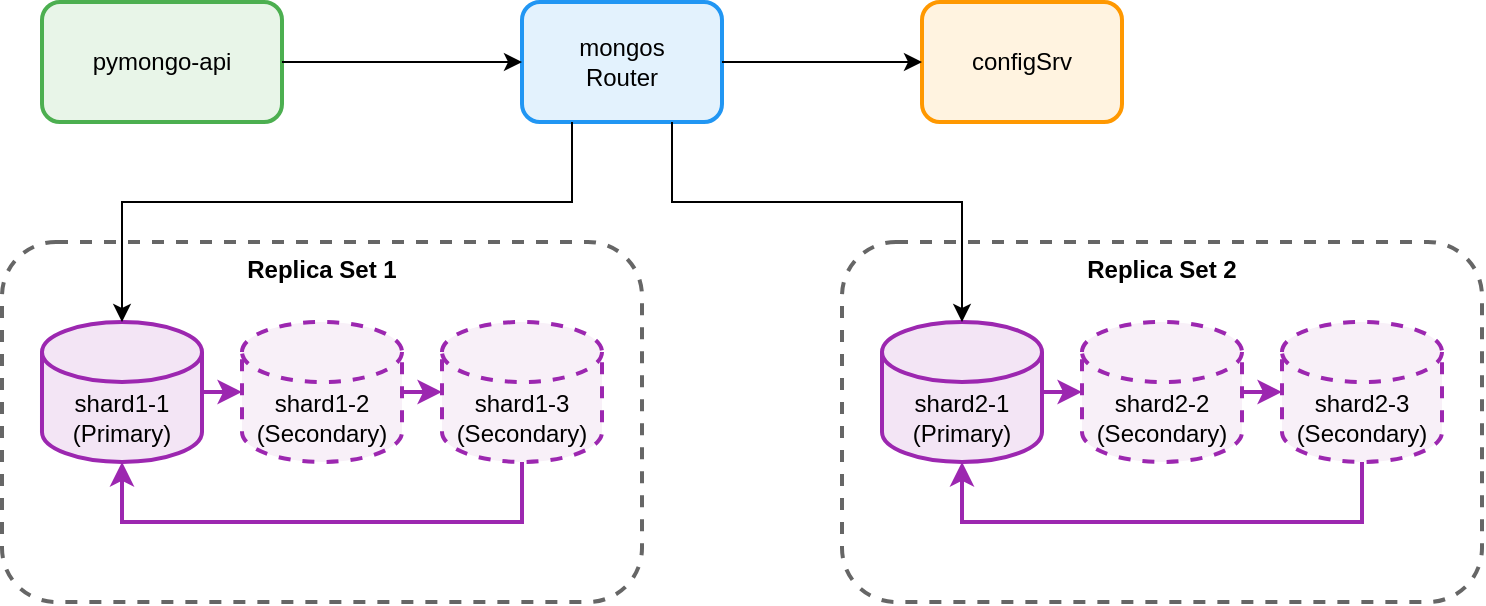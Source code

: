 <mxfile version="24.6.4" type="device">
  <diagram name="Page-1" id="solution2-diagram">
    <mxGraphModel dx="1400" dy="900" grid="1" gridSize="10" guides="1" tooltips="1" connect="1" arrows="1" fold="1" page="1" pageScale="1" pageWidth="1400" pageHeight="900" math="0" shadow="0">
      <root>
        <mxCell id="0" />
        <mxCell id="1" parent="0" />
        
        <!-- Application -->
        <mxCell id="app-2" value="pymongo-api" style="rounded=1;whiteSpace=wrap;html=1;fillColor=#E8F5E8;strokeColor=#4CAF50;strokeWidth=2;" vertex="1" parent="1">
          <mxGeometry x="80" y="80" width="120" height="60" as="geometry" />
        </mxCell>
        
        <!-- mongos Router -->
        <mxCell id="mongos-2" value="mongos&#xa;Router" style="rounded=1;whiteSpace=wrap;html=1;fillColor=#E3F2FD;strokeColor=#2196F3;strokeWidth=2;" vertex="1" parent="1">
          <mxGeometry x="320" y="80" width="100" height="60" as="geometry" />
        </mxCell>
        
        <!-- Config Server -->
        <mxCell id="config-2" value="configSrv" style="rounded=1;whiteSpace=wrap;html=1;fillColor=#FFF3E0;strokeColor=#FF9800;strokeWidth=2;" vertex="1" parent="1">
          <mxGeometry x="520" y="80" width="100" height="60" as="geometry" />
        </mxCell>
        
        <!-- Replica Set 1 Group Background -->
        <mxCell id="rs1-group" value="Replica Set 1" style="rounded=1;whiteSpace=wrap;html=1;fillColor=none;strokeColor=#666666;strokeWidth=2;dashed=1;verticalAlign=top;fontSize=12;fontStyle=1;" vertex="1" parent="1">
          <mxGeometry x="60" y="200" width="320" height="180" as="geometry" />
        </mxCell>
        
        <!-- Shard 1-1 Primary -->
        <mxCell id="shard1-1" value="shard1-1&#xa;(Primary)" style="shape=cylinder3;whiteSpace=wrap;html=1;boundedLbl=1;backgroundOutline=1;size=15;fillColor=#F3E5F5;strokeColor=#9C27B0;strokeWidth=2;" vertex="1" parent="1">
          <mxGeometry x="80" y="240" width="80" height="70" as="geometry" />
        </mxCell>
        
        <!-- Shard 1-2 Secondary -->
        <mxCell id="shard1-2" value="shard1-2&#xa;(Secondary)" style="shape=cylinder3;whiteSpace=wrap;html=1;boundedLbl=1;backgroundOutline=1;size=15;fillColor=#F8F0F8;strokeColor=#9C27B0;strokeWidth=2;dashed=1;" vertex="1" parent="1">
          <mxGeometry x="180" y="240" width="80" height="70" as="geometry" />
        </mxCell>
        
        <!-- Shard 1-3 Secondary -->
        <mxCell id="shard1-3" value="shard1-3&#xa;(Secondary)" style="shape=cylinder3;whiteSpace=wrap;html=1;boundedLbl=1;backgroundOutline=1;size=15;fillColor=#F8F0F8;strokeColor=#9C27B0;strokeWidth=2;dashed=1;" vertex="1" parent="1">
          <mxGeometry x="280" y="240" width="80" height="70" as="geometry" />
        </mxCell>
        
        <!-- Replica Set 2 Group Background -->
        <mxCell id="rs2-group" value="Replica Set 2" style="rounded=1;whiteSpace=wrap;html=1;fillColor=none;strokeColor=#666666;strokeWidth=2;dashed=1;verticalAlign=top;fontSize=12;fontStyle=1;" vertex="1" parent="1">
          <mxGeometry x="480" y="200" width="320" height="180" as="geometry" />
        </mxCell>
        
        <!-- Shard 2-1 Primary -->
        <mxCell id="shard2-1" value="shard2-1&#xa;(Primary)" style="shape=cylinder3;whiteSpace=wrap;html=1;boundedLbl=1;backgroundOutline=1;size=15;fillColor=#F3E5F5;strokeColor=#9C27B0;strokeWidth=2;" vertex="1" parent="1">
          <mxGeometry x="500" y="240" width="80" height="70" as="geometry" />
        </mxCell>
        
        <!-- Shard 2-2 Secondary -->
        <mxCell id="shard2-2" value="shard2-2&#xa;(Secondary)" style="shape=cylinder3;whiteSpace=wrap;html=1;boundedLbl=1;backgroundOutline=1;size=15;fillColor=#F8F0F8;strokeColor=#9C27B0;strokeWidth=2;dashed=1;" vertex="1" parent="1">
          <mxGeometry x="600" y="240" width="80" height="70" as="geometry" />
        </mxCell>
        
        <!-- Shard 2-3 Secondary -->
        <mxCell id="shard2-3" value="shard2-3&#xa;(Secondary)" style="shape=cylinder3;whiteSpace=wrap;html=1;boundedLbl=1;backgroundOutline=1;size=15;fillColor=#F8F0F8;strokeColor=#9C27B0;strokeWidth=2;dashed=1;" vertex="1" parent="1">
          <mxGeometry x="700" y="240" width="80" height="70" as="geometry" />
        </mxCell>
        
        <!-- Main Connections -->
        <!-- App to mongos -->
        <mxCell id="conn2-1" style="edgeStyle=orthogonalEdgeStyle;rounded=0;orthogonalLoop=1;jettySize=auto;html=1;exitX=1;exitY=0.5;exitDx=0;exitDy=0;entryX=0;entryY=0.5;entryDx=0;entryDy=0;" edge="1" parent="1" source="app-2" target="mongos-2">
          <mxGeometry relative="1" as="geometry" />
        </mxCell>
        
        <!-- mongos to config -->
        <mxCell id="conn2-2" style="edgeStyle=orthogonalEdgeStyle;rounded=0;orthogonalLoop=1;jettySize=auto;html=1;exitX=1;exitY=0.5;exitDx=0;exitDy=0;entryX=0;entryY=0.5;entryDx=0;entryDy=0;" edge="1" parent="1" source="mongos-2" target="config-2">
          <mxGeometry relative="1" as="geometry" />
        </mxCell>
        
        <!-- mongos to shard1-1 -->
        <mxCell id="conn2-3" style="edgeStyle=orthogonalEdgeStyle;rounded=0;orthogonalLoop=1;jettySize=auto;html=1;exitX=0.25;exitY=1;exitDx=0;exitDy=0;entryX=0.5;entryY=0;entryDx=0;entryDy=0;entryPerimeter=0;" edge="1" parent="1" source="mongos-2" target="shard1-1">
          <mxGeometry relative="1" as="geometry">
            <Array as="points">
              <mxPoint x="345" y="180" />
              <mxPoint x="120" y="180" />
            </Array>
          </mxGeometry>
        </mxCell>
        
        <!-- mongos to shard2-1 -->
        <mxCell id="conn2-4" style="edgeStyle=orthogonalEdgeStyle;rounded=0;orthogonalLoop=1;jettySize=auto;html=1;exitX=0.75;exitY=1;exitDx=0;exitDy=0;entryX=0.5;entryY=0;entryDx=0;entryDy=0;entryPerimeter=0;" edge="1" parent="1" source="mongos-2" target="shard2-1">
          <mxGeometry relative="1" as="geometry">
            <Array as="points">
              <mxPoint x="395" y="180" />
              <mxPoint x="540" y="180" />
            </Array>
          </mxGeometry>
        </mxCell>
        
        <!-- Replica Set 1 Connections -->
        <mxCell id="repl1-1" style="edgeStyle=orthogonalEdgeStyle;rounded=0;orthogonalLoop=1;jettySize=auto;html=1;exitX=1;exitY=0.5;exitDx=0;exitDy=0;exitPerimeter=0;entryX=0;entryY=0.5;entryDx=0;entryDy=0;entryPerimeter=0;strokeColor=#9C27B0;strokeWidth=2;" edge="1" parent="1" source="shard1-1" target="shard1-2">
          <mxGeometry relative="1" as="geometry" />
        </mxCell>
        
        <mxCell id="repl1-2" style="edgeStyle=orthogonalEdgeStyle;rounded=0;orthogonalLoop=1;jettySize=auto;html=1;exitX=1;exitY=0.5;exitDx=0;exitDy=0;exitPerimeter=0;entryX=0;entryY=0.5;entryDx=0;entryDy=0;entryPerimeter=0;strokeColor=#9C27B0;strokeWidth=2;" edge="1" parent="1" source="shard1-2" target="shard1-3">
          <mxGeometry relative="1" as="geometry" />
        </mxCell>
        
        <mxCell id="repl1-3" style="edgeStyle=orthogonalEdgeStyle;rounded=0;orthogonalLoop=1;jettySize=auto;html=1;exitX=0.5;exitY=1;exitDx=0;exitDy=0;exitPerimeter=0;entryX=0.5;entryY=1;entryDx=0;entryDy=0;entryPerimeter=0;strokeColor=#9C27B0;strokeWidth=2;" edge="1" parent="1" source="shard1-3" target="shard1-1">
          <mxGeometry relative="1" as="geometry">
            <Array as="points">
              <mxPoint x="320" y="340" />
              <mxPoint x="120" y="340" />
            </Array>
          </mxGeometry>
        </mxCell>
        
        <!-- Replica Set 2 Connections -->
        <mxCell id="repl2-1" style="edgeStyle=orthogonalEdgeStyle;rounded=0;orthogonalLoop=1;jettySize=auto;html=1;exitX=1;exitY=0.5;exitDx=0;exitDy=0;exitPerimeter=0;entryX=0;entryY=0.5;entryDx=0;entryDy=0;entryPerimeter=0;strokeColor=#9C27B0;strokeWidth=2;" edge="1" parent="1" source="shard2-1" target="shard2-2">
          <mxGeometry relative="1" as="geometry" />
        </mxCell>
        
        <mxCell id="repl2-2" style="edgeStyle=orthogonalEdgeStyle;rounded=0;orthogonalLoop=1;jettySize=auto;html=1;exitX=1;exitY=0.5;exitDx=0;exitDy=0;exitPerimeter=0;entryX=0;entryY=0.5;entryDx=0;entryDy=0;entryPerimeter=0;strokeColor=#9C27B0;strokeWidth=2;" edge="1" parent="1" source="shard2-2" target="shard2-3">
          <mxGeometry relative="1" as="geometry" />
        </mxCell>
        
        <mxCell id="repl2-3" style="edgeStyle=orthogonalEdgeStyle;rounded=0;orthogonalLoop=1;jettySize=auto;html=1;exitX=0.5;exitY=1;exitDx=0;exitDy=0;exitPerimeter=0;entryX=0.5;entryY=1;entryDx=0;entryDy=0;entryPerimeter=0;strokeColor=#9C27B0;strokeWidth=2;" edge="1" parent="1" source="shard2-3" target="shard2-1">
          <mxGeometry relative="1" as="geometry">
            <Array as="points">
              <mxPoint x="740" y="340" />
              <mxPoint x="540" y="340" />
            </Array>
          </mxGeometry>
        </mxCell>
      </root>
    </mxGraphModel>
  </diagram>
</mxfile>